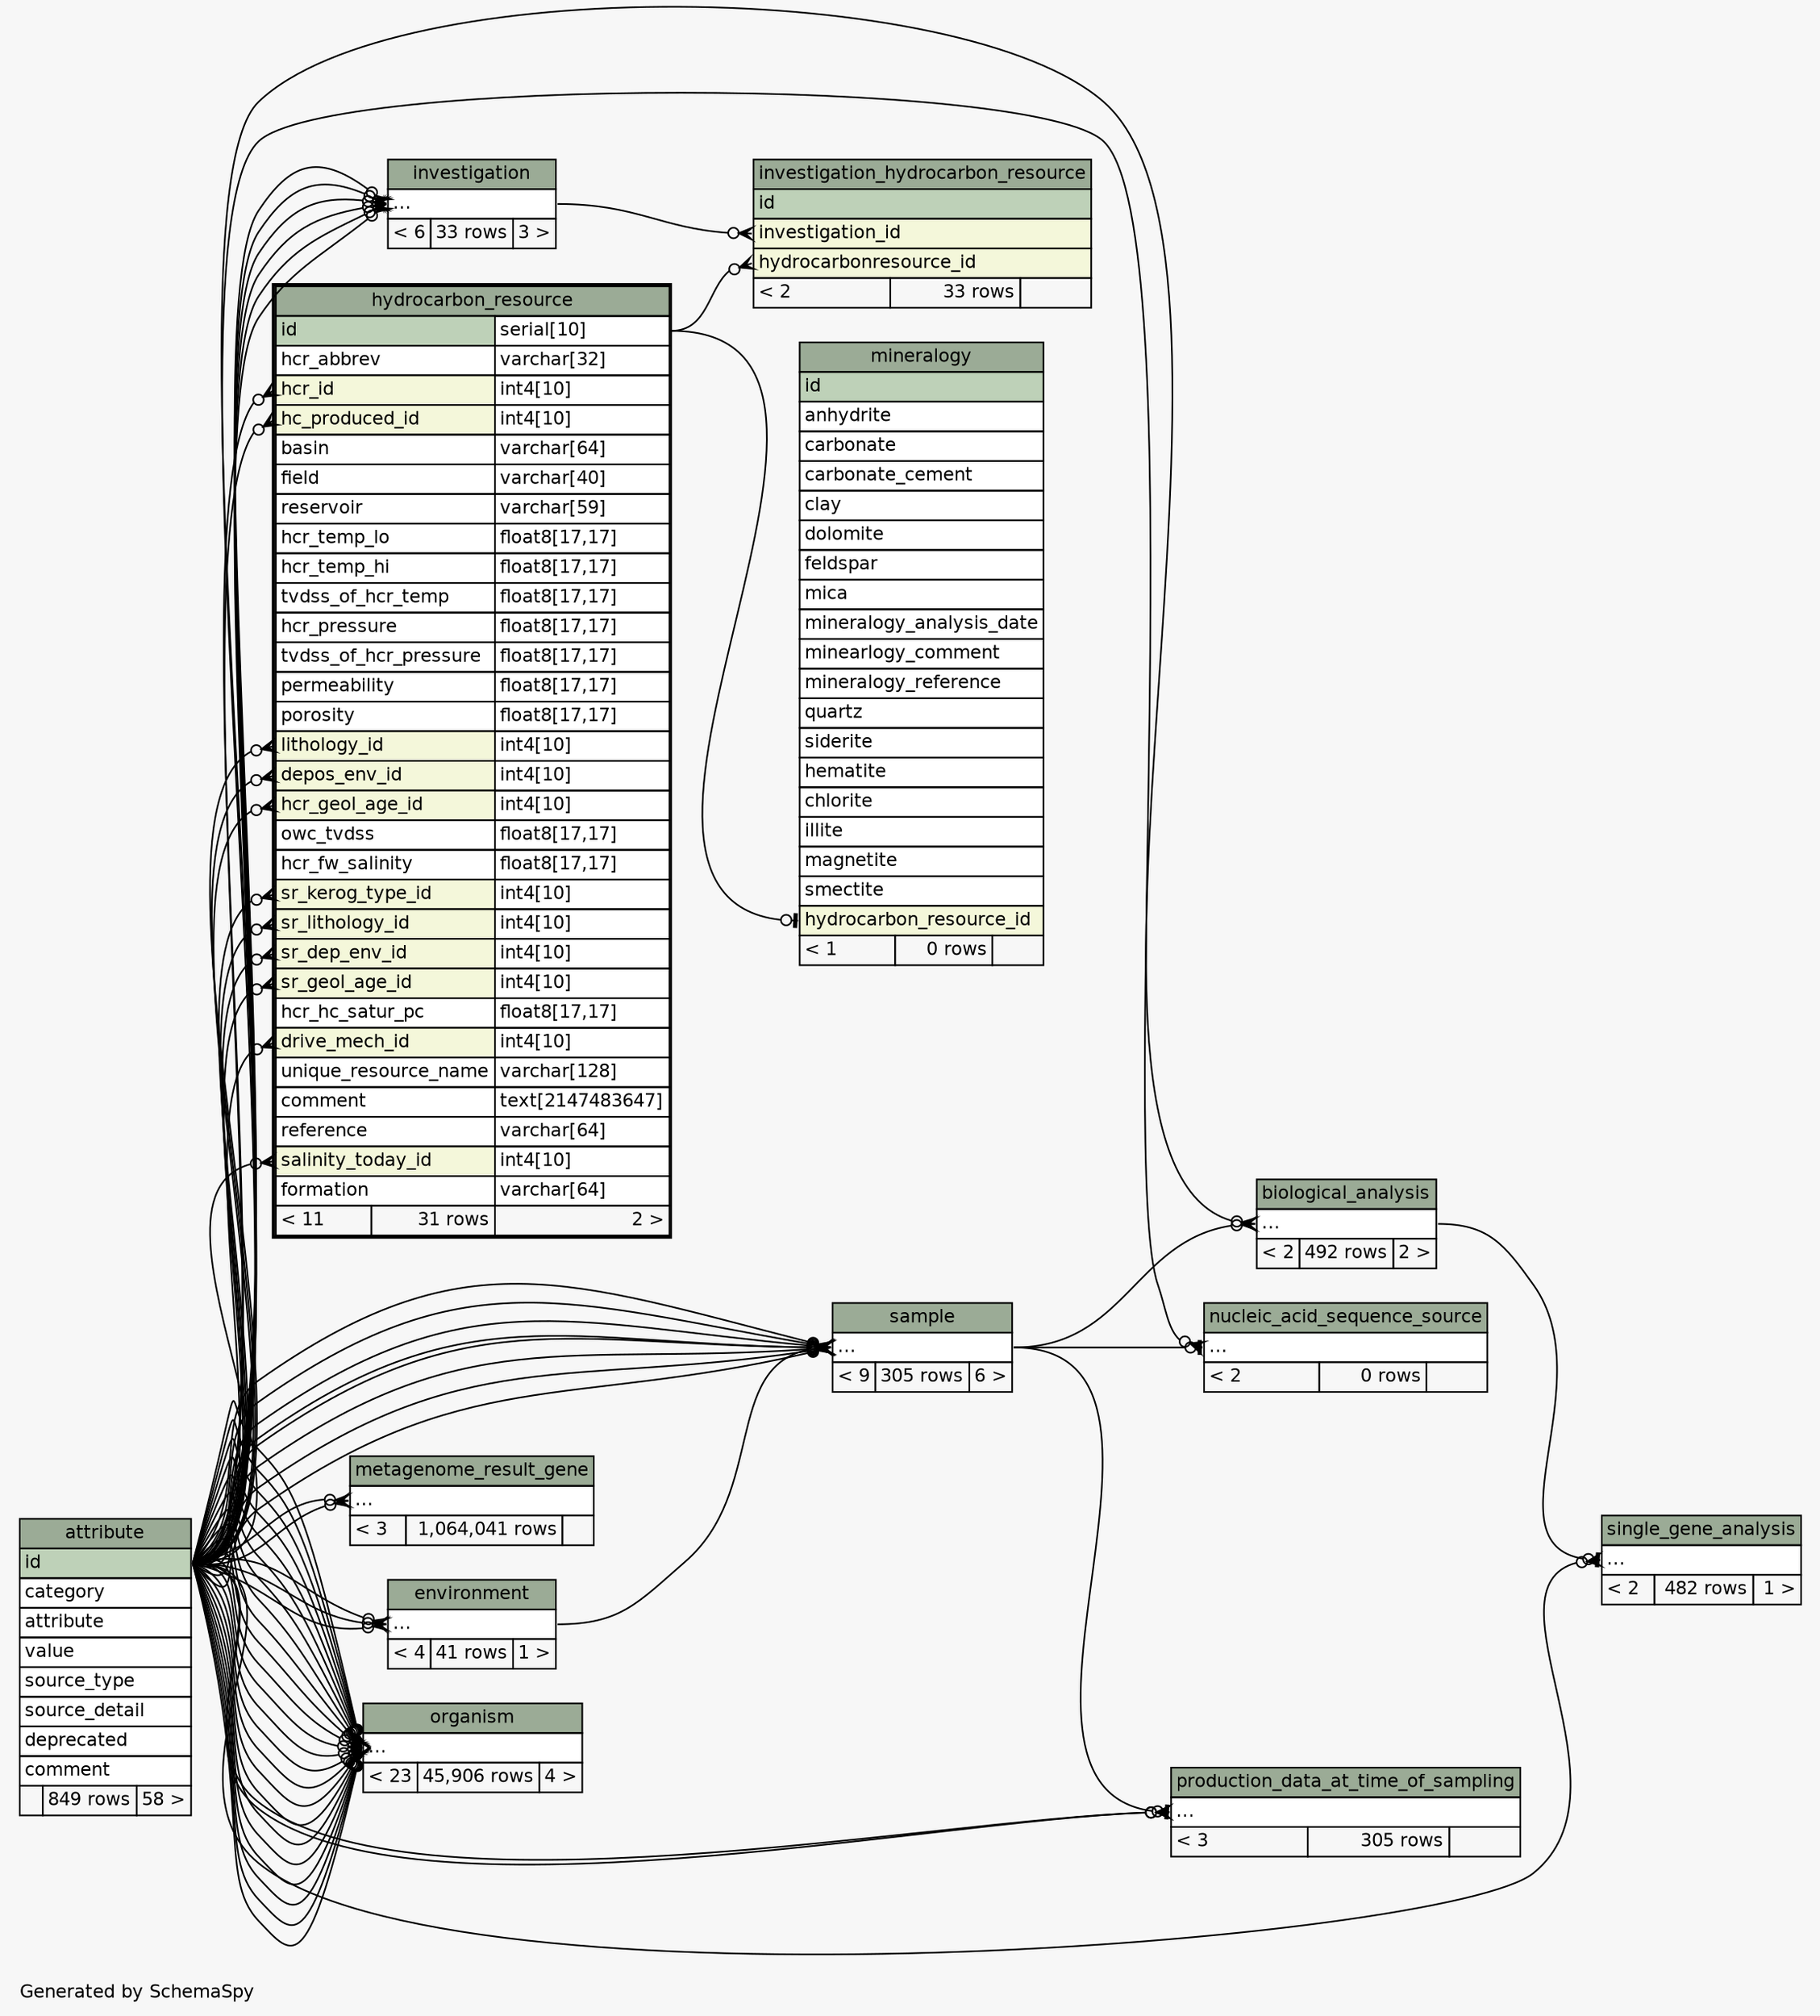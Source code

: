 // dot 2.38.0 on Windows 7 6.1
// SchemaSpy rev 590
digraph "twoDegreesRelationshipsDiagram" {
  graph [
    rankdir="RL"
    bgcolor="#f7f7f7"
    label="\nGenerated by SchemaSpy"
    labeljust="l"
    nodesep="0.18"
    ranksep="0.46"
    fontname="Helvetica"
    fontsize="11"
  ];
  node [
    fontname="Helvetica"
    fontsize="11"
    shape="plaintext"
  ];
  edge [
    arrowsize="0.8"
  ];
  "biological_analysis":"elipses":w -> "sample":"elipses":e [arrowhead=none dir=back arrowtail=crowodot];
  "biological_analysis":"elipses":w -> "attribute":"id":e [arrowhead=none dir=back arrowtail=crowodot];
  "environment":"elipses":w -> "attribute":"id":e [arrowhead=none dir=back arrowtail=crowodot];
  "environment":"elipses":w -> "attribute":"id":e [arrowhead=none dir=back arrowtail=crowodot];
  "environment":"elipses":w -> "attribute":"id":e [arrowhead=none dir=back arrowtail=crowodot];
  "hydrocarbon_resource":"depos_env_id":w -> "attribute":"id":e [arrowhead=none dir=back arrowtail=crowodot];
  "hydrocarbon_resource":"drive_mech_id":w -> "attribute":"id":e [arrowhead=none dir=back arrowtail=crowodot];
  "hydrocarbon_resource":"hc_produced_id":w -> "attribute":"id":e [arrowhead=none dir=back arrowtail=crowodot];
  "hydrocarbon_resource":"hcr_geol_age_id":w -> "attribute":"id":e [arrowhead=none dir=back arrowtail=crowodot];
  "hydrocarbon_resource":"hcr_id":w -> "attribute":"id":e [arrowhead=none dir=back arrowtail=crowodot];
  "hydrocarbon_resource":"lithology_id":w -> "attribute":"id":e [arrowhead=none dir=back arrowtail=crowodot];
  "hydrocarbon_resource":"salinity_today_id":w -> "attribute":"id":e [arrowhead=none dir=back arrowtail=crowodot];
  "hydrocarbon_resource":"sr_dep_env_id":w -> "attribute":"id":e [arrowhead=none dir=back arrowtail=crowodot];
  "hydrocarbon_resource":"sr_geol_age_id":w -> "attribute":"id":e [arrowhead=none dir=back arrowtail=crowodot];
  "hydrocarbon_resource":"sr_kerog_type_id":w -> "attribute":"id":e [arrowhead=none dir=back arrowtail=crowodot];
  "hydrocarbon_resource":"sr_lithology_id":w -> "attribute":"id":e [arrowhead=none dir=back arrowtail=crowodot];
  "investigation":"elipses":w -> "attribute":"id":e [arrowhead=none dir=back arrowtail=crowodot];
  "investigation":"elipses":w -> "attribute":"id":e [arrowhead=none dir=back arrowtail=crowodot];
  "investigation":"elipses":w -> "attribute":"id":e [arrowhead=none dir=back arrowtail=crowodot];
  "investigation":"elipses":w -> "attribute":"id":e [arrowhead=none dir=back arrowtail=crowodot];
  "investigation":"elipses":w -> "attribute":"id":e [arrowhead=none dir=back arrowtail=crowodot];
  "investigation":"elipses":w -> "attribute":"id":e [arrowhead=none dir=back arrowtail=crowodot];
  "investigation_hydrocarbon_resource":"hydrocarbonresource_id":w -> "hydrocarbon_resource":"id.type":e [arrowhead=none dir=back arrowtail=crowodot];
  "investigation_hydrocarbon_resource":"investigation_id":w -> "investigation":"elipses":e [arrowhead=none dir=back arrowtail=crowodot];
  "metagenome_result_gene":"elipses":w -> "attribute":"id":e [arrowhead=none dir=back arrowtail=crowodot];
  "metagenome_result_gene":"elipses":w -> "attribute":"id":e [arrowhead=none dir=back arrowtail=crowodot];
  "mineralogy":"hydrocarbon_resource_id":w -> "hydrocarbon_resource":"id.type":e [arrowhead=none dir=back arrowtail=teeodot];
  "nucleic_acid_sequence_source":"elipses":w -> "attribute":"id":e [arrowhead=none dir=back arrowtail=crowodot];
  "nucleic_acid_sequence_source":"elipses":w -> "sample":"elipses":e [arrowhead=none dir=back arrowtail=teeodot];
  "organism":"elipses":w -> "attribute":"id":e [arrowhead=none dir=back arrowtail=crowodot];
  "organism":"elipses":w -> "attribute":"id":e [arrowhead=none dir=back arrowtail=crowodot];
  "organism":"elipses":w -> "attribute":"id":e [arrowhead=none dir=back arrowtail=crowodot];
  "organism":"elipses":w -> "attribute":"id":e [arrowhead=none dir=back arrowtail=crowodot];
  "organism":"elipses":w -> "attribute":"id":e [arrowhead=none dir=back arrowtail=crowodot];
  "organism":"elipses":w -> "attribute":"id":e [arrowhead=none dir=back arrowtail=crowodot];
  "organism":"elipses":w -> "attribute":"id":e [arrowhead=none dir=back arrowtail=crowodot];
  "organism":"elipses":w -> "attribute":"id":e [arrowhead=none dir=back arrowtail=crowodot];
  "organism":"elipses":w -> "attribute":"id":e [arrowhead=none dir=back arrowtail=crowodot];
  "organism":"elipses":w -> "attribute":"id":e [arrowhead=none dir=back arrowtail=crowodot];
  "organism":"elipses":w -> "attribute":"id":e [arrowhead=none dir=back arrowtail=crowodot];
  "organism":"elipses":w -> "attribute":"id":e [arrowhead=none dir=back arrowtail=crowodot];
  "organism":"elipses":w -> "attribute":"id":e [arrowhead=none dir=back arrowtail=crowodot];
  "organism":"elipses":w -> "attribute":"id":e [arrowhead=none dir=back arrowtail=crowodot];
  "organism":"elipses":w -> "attribute":"id":e [arrowhead=none dir=back arrowtail=crowodot];
  "organism":"elipses":w -> "attribute":"id":e [arrowhead=none dir=back arrowtail=crowodot];
  "organism":"elipses":w -> "attribute":"id":e [arrowhead=none dir=back arrowtail=crowodot];
  "organism":"elipses":w -> "attribute":"id":e [arrowhead=none dir=back arrowtail=crowodot];
  "organism":"elipses":w -> "attribute":"id":e [arrowhead=none dir=back arrowtail=crowodot];
  "organism":"elipses":w -> "attribute":"id":e [arrowhead=none dir=back arrowtail=crowodot];
  "organism":"elipses":w -> "attribute":"id":e [arrowhead=none dir=back arrowtail=crowodot];
  "organism":"elipses":w -> "attribute":"id":e [arrowhead=none dir=back arrowtail=crowodot];
  "organism":"elipses":w -> "attribute":"id":e [arrowhead=none dir=back arrowtail=crowodot];
  "production_data_at_time_of_sampling":"elipses":w -> "attribute":"id":e [arrowhead=none dir=back arrowtail=crowodot];
  "production_data_at_time_of_sampling":"elipses":w -> "attribute":"id":e [arrowhead=none dir=back arrowtail=crowodot];
  "production_data_at_time_of_sampling":"elipses":w -> "sample":"elipses":e [arrowhead=none dir=back arrowtail=teeodot];
  "sample":"elipses":w -> "environment":"elipses":e [arrowhead=none dir=back arrowtail=crowodot];
  "sample":"elipses":w -> "attribute":"id":e [arrowhead=none dir=back arrowtail=crowodot];
  "sample":"elipses":w -> "attribute":"id":e [arrowhead=none dir=back arrowtail=crowodot];
  "sample":"elipses":w -> "attribute":"id":e [arrowhead=none dir=back arrowtail=crowodot];
  "sample":"elipses":w -> "attribute":"id":e [arrowhead=none dir=back arrowtail=crowodot];
  "sample":"elipses":w -> "attribute":"id":e [arrowhead=none dir=back arrowtail=crowodot];
  "sample":"elipses":w -> "attribute":"id":e [arrowhead=none dir=back arrowtail=crowodot];
  "sample":"elipses":w -> "attribute":"id":e [arrowhead=none dir=back arrowtail=crowodot];
  "sample":"elipses":w -> "attribute":"id":e [arrowhead=none dir=back arrowtail=crowodot];
  "single_gene_analysis":"elipses":w -> "biological_analysis":"elipses":e [arrowhead=none dir=back arrowtail=teeodot];
  "single_gene_analysis":"elipses":w -> "attribute":"id":e [arrowhead=none dir=back arrowtail=crowodot];
  "attribute" [
    label=<
    <TABLE BORDER="0" CELLBORDER="1" CELLSPACING="0" BGCOLOR="#ffffff">
      <TR><TD COLSPAN="3" BGCOLOR="#9bab96" ALIGN="CENTER">attribute</TD></TR>
      <TR><TD PORT="id" COLSPAN="3" BGCOLOR="#bed1b8" ALIGN="LEFT">id</TD></TR>
      <TR><TD PORT="category" COLSPAN="3" ALIGN="LEFT">category</TD></TR>
      <TR><TD PORT="attribute" COLSPAN="3" ALIGN="LEFT">attribute</TD></TR>
      <TR><TD PORT="value" COLSPAN="3" ALIGN="LEFT">value</TD></TR>
      <TR><TD PORT="source_type" COLSPAN="3" ALIGN="LEFT">source_type</TD></TR>
      <TR><TD PORT="source_detail" COLSPAN="3" ALIGN="LEFT">source_detail</TD></TR>
      <TR><TD PORT="deprecated" COLSPAN="3" ALIGN="LEFT">deprecated</TD></TR>
      <TR><TD PORT="comment" COLSPAN="3" ALIGN="LEFT">comment</TD></TR>
      <TR><TD ALIGN="LEFT" BGCOLOR="#f7f7f7">  </TD><TD ALIGN="RIGHT" BGCOLOR="#f7f7f7">849 rows</TD><TD ALIGN="RIGHT" BGCOLOR="#f7f7f7">58 &gt;</TD></TR>
    </TABLE>>
    URL="attribute.html"
    tooltip="attribute"
  ];
  "biological_analysis" [
    label=<
    <TABLE BORDER="0" CELLBORDER="1" CELLSPACING="0" BGCOLOR="#ffffff">
      <TR><TD COLSPAN="3" BGCOLOR="#9bab96" ALIGN="CENTER">biological_analysis</TD></TR>
      <TR><TD PORT="elipses" COLSPAN="3" ALIGN="LEFT">...</TD></TR>
      <TR><TD ALIGN="LEFT" BGCOLOR="#f7f7f7">&lt; 2</TD><TD ALIGN="RIGHT" BGCOLOR="#f7f7f7">492 rows</TD><TD ALIGN="RIGHT" BGCOLOR="#f7f7f7">2 &gt;</TD></TR>
    </TABLE>>
    URL="biological_analysis.html"
    tooltip="biological_analysis"
  ];
  "environment" [
    label=<
    <TABLE BORDER="0" CELLBORDER="1" CELLSPACING="0" BGCOLOR="#ffffff">
      <TR><TD COLSPAN="3" BGCOLOR="#9bab96" ALIGN="CENTER">environment</TD></TR>
      <TR><TD PORT="elipses" COLSPAN="3" ALIGN="LEFT">...</TD></TR>
      <TR><TD ALIGN="LEFT" BGCOLOR="#f7f7f7">&lt; 4</TD><TD ALIGN="RIGHT" BGCOLOR="#f7f7f7">41 rows</TD><TD ALIGN="RIGHT" BGCOLOR="#f7f7f7">1 &gt;</TD></TR>
    </TABLE>>
    URL="environment.html"
    tooltip="environment"
  ];
  "hydrocarbon_resource" [
    label=<
    <TABLE BORDER="2" CELLBORDER="1" CELLSPACING="0" BGCOLOR="#ffffff">
      <TR><TD COLSPAN="3" BGCOLOR="#9bab96" ALIGN="CENTER">hydrocarbon_resource</TD></TR>
      <TR><TD PORT="id" COLSPAN="2" BGCOLOR="#bed1b8" ALIGN="LEFT">id</TD><TD PORT="id.type" ALIGN="LEFT">serial[10]</TD></TR>
      <TR><TD PORT="hcr_abbrev" COLSPAN="2" ALIGN="LEFT">hcr_abbrev</TD><TD PORT="hcr_abbrev.type" ALIGN="LEFT">varchar[32]</TD></TR>
      <TR><TD PORT="hcr_id" COLSPAN="2" BGCOLOR="#f4f7da" ALIGN="LEFT">hcr_id</TD><TD PORT="hcr_id.type" ALIGN="LEFT">int4[10]</TD></TR>
      <TR><TD PORT="hc_produced_id" COLSPAN="2" BGCOLOR="#f4f7da" ALIGN="LEFT">hc_produced_id</TD><TD PORT="hc_produced_id.type" ALIGN="LEFT">int4[10]</TD></TR>
      <TR><TD PORT="basin" COLSPAN="2" ALIGN="LEFT">basin</TD><TD PORT="basin.type" ALIGN="LEFT">varchar[64]</TD></TR>
      <TR><TD PORT="field" COLSPAN="2" ALIGN="LEFT">field</TD><TD PORT="field.type" ALIGN="LEFT">varchar[40]</TD></TR>
      <TR><TD PORT="reservoir" COLSPAN="2" ALIGN="LEFT">reservoir</TD><TD PORT="reservoir.type" ALIGN="LEFT">varchar[59]</TD></TR>
      <TR><TD PORT="hcr_temp_lo" COLSPAN="2" ALIGN="LEFT">hcr_temp_lo</TD><TD PORT="hcr_temp_lo.type" ALIGN="LEFT">float8[17,17]</TD></TR>
      <TR><TD PORT="hcr_temp_hi" COLSPAN="2" ALIGN="LEFT">hcr_temp_hi</TD><TD PORT="hcr_temp_hi.type" ALIGN="LEFT">float8[17,17]</TD></TR>
      <TR><TD PORT="tvdss_of_hcr_temp" COLSPAN="2" ALIGN="LEFT">tvdss_of_hcr_temp</TD><TD PORT="tvdss_of_hcr_temp.type" ALIGN="LEFT">float8[17,17]</TD></TR>
      <TR><TD PORT="hcr_pressure" COLSPAN="2" ALIGN="LEFT">hcr_pressure</TD><TD PORT="hcr_pressure.type" ALIGN="LEFT">float8[17,17]</TD></TR>
      <TR><TD PORT="tvdss_of_hcr_pressure" COLSPAN="2" ALIGN="LEFT">tvdss_of_hcr_pressure</TD><TD PORT="tvdss_of_hcr_pressure.type" ALIGN="LEFT">float8[17,17]</TD></TR>
      <TR><TD PORT="permeability" COLSPAN="2" ALIGN="LEFT">permeability</TD><TD PORT="permeability.type" ALIGN="LEFT">float8[17,17]</TD></TR>
      <TR><TD PORT="porosity" COLSPAN="2" ALIGN="LEFT">porosity</TD><TD PORT="porosity.type" ALIGN="LEFT">float8[17,17]</TD></TR>
      <TR><TD PORT="lithology_id" COLSPAN="2" BGCOLOR="#f4f7da" ALIGN="LEFT">lithology_id</TD><TD PORT="lithology_id.type" ALIGN="LEFT">int4[10]</TD></TR>
      <TR><TD PORT="depos_env_id" COLSPAN="2" BGCOLOR="#f4f7da" ALIGN="LEFT">depos_env_id</TD><TD PORT="depos_env_id.type" ALIGN="LEFT">int4[10]</TD></TR>
      <TR><TD PORT="hcr_geol_age_id" COLSPAN="2" BGCOLOR="#f4f7da" ALIGN="LEFT">hcr_geol_age_id</TD><TD PORT="hcr_geol_age_id.type" ALIGN="LEFT">int4[10]</TD></TR>
      <TR><TD PORT="owc_tvdss" COLSPAN="2" ALIGN="LEFT">owc_tvdss</TD><TD PORT="owc_tvdss.type" ALIGN="LEFT">float8[17,17]</TD></TR>
      <TR><TD PORT="hcr_fw_salinity" COLSPAN="2" ALIGN="LEFT">hcr_fw_salinity</TD><TD PORT="hcr_fw_salinity.type" ALIGN="LEFT">float8[17,17]</TD></TR>
      <TR><TD PORT="sr_kerog_type_id" COLSPAN="2" BGCOLOR="#f4f7da" ALIGN="LEFT">sr_kerog_type_id</TD><TD PORT="sr_kerog_type_id.type" ALIGN="LEFT">int4[10]</TD></TR>
      <TR><TD PORT="sr_lithology_id" COLSPAN="2" BGCOLOR="#f4f7da" ALIGN="LEFT">sr_lithology_id</TD><TD PORT="sr_lithology_id.type" ALIGN="LEFT">int4[10]</TD></TR>
      <TR><TD PORT="sr_dep_env_id" COLSPAN="2" BGCOLOR="#f4f7da" ALIGN="LEFT">sr_dep_env_id</TD><TD PORT="sr_dep_env_id.type" ALIGN="LEFT">int4[10]</TD></TR>
      <TR><TD PORT="sr_geol_age_id" COLSPAN="2" BGCOLOR="#f4f7da" ALIGN="LEFT">sr_geol_age_id</TD><TD PORT="sr_geol_age_id.type" ALIGN="LEFT">int4[10]</TD></TR>
      <TR><TD PORT="hcr_hc_satur_pc" COLSPAN="2" ALIGN="LEFT">hcr_hc_satur_pc</TD><TD PORT="hcr_hc_satur_pc.type" ALIGN="LEFT">float8[17,17]</TD></TR>
      <TR><TD PORT="drive_mech_id" COLSPAN="2" BGCOLOR="#f4f7da" ALIGN="LEFT">drive_mech_id</TD><TD PORT="drive_mech_id.type" ALIGN="LEFT">int4[10]</TD></TR>
      <TR><TD PORT="unique_resource_name" COLSPAN="2" ALIGN="LEFT">unique_resource_name</TD><TD PORT="unique_resource_name.type" ALIGN="LEFT">varchar[128]</TD></TR>
      <TR><TD PORT="comment" COLSPAN="2" ALIGN="LEFT">comment</TD><TD PORT="comment.type" ALIGN="LEFT">text[2147483647]</TD></TR>
      <TR><TD PORT="reference" COLSPAN="2" ALIGN="LEFT">reference</TD><TD PORT="reference.type" ALIGN="LEFT">varchar[64]</TD></TR>
      <TR><TD PORT="salinity_today_id" COLSPAN="2" BGCOLOR="#f4f7da" ALIGN="LEFT">salinity_today_id</TD><TD PORT="salinity_today_id.type" ALIGN="LEFT">int4[10]</TD></TR>
      <TR><TD PORT="formation" COLSPAN="2" ALIGN="LEFT">formation</TD><TD PORT="formation.type" ALIGN="LEFT">varchar[64]</TD></TR>
      <TR><TD ALIGN="LEFT" BGCOLOR="#f7f7f7">&lt; 11</TD><TD ALIGN="RIGHT" BGCOLOR="#f7f7f7">31 rows</TD><TD ALIGN="RIGHT" BGCOLOR="#f7f7f7">2 &gt;</TD></TR>
    </TABLE>>
    URL="hydrocarbon_resource.html"
    tooltip="hydrocarbon_resource"
  ];
  "investigation" [
    label=<
    <TABLE BORDER="0" CELLBORDER="1" CELLSPACING="0" BGCOLOR="#ffffff">
      <TR><TD COLSPAN="3" BGCOLOR="#9bab96" ALIGN="CENTER">investigation</TD></TR>
      <TR><TD PORT="elipses" COLSPAN="3" ALIGN="LEFT">...</TD></TR>
      <TR><TD ALIGN="LEFT" BGCOLOR="#f7f7f7">&lt; 6</TD><TD ALIGN="RIGHT" BGCOLOR="#f7f7f7">33 rows</TD><TD ALIGN="RIGHT" BGCOLOR="#f7f7f7">3 &gt;</TD></TR>
    </TABLE>>
    URL="investigation.html"
    tooltip="investigation"
  ];
  "investigation_hydrocarbon_resource" [
    label=<
    <TABLE BORDER="0" CELLBORDER="1" CELLSPACING="0" BGCOLOR="#ffffff">
      <TR><TD COLSPAN="3" BGCOLOR="#9bab96" ALIGN="CENTER">investigation_hydrocarbon_resource</TD></TR>
      <TR><TD PORT="id" COLSPAN="3" BGCOLOR="#bed1b8" ALIGN="LEFT">id</TD></TR>
      <TR><TD PORT="investigation_id" COLSPAN="3" BGCOLOR="#f4f7da" ALIGN="LEFT">investigation_id</TD></TR>
      <TR><TD PORT="hydrocarbonresource_id" COLSPAN="3" BGCOLOR="#f4f7da" ALIGN="LEFT">hydrocarbonresource_id</TD></TR>
      <TR><TD ALIGN="LEFT" BGCOLOR="#f7f7f7">&lt; 2</TD><TD ALIGN="RIGHT" BGCOLOR="#f7f7f7">33 rows</TD><TD ALIGN="RIGHT" BGCOLOR="#f7f7f7">  </TD></TR>
    </TABLE>>
    URL="investigation_hydrocarbon_resource.html"
    tooltip="investigation_hydrocarbon_resource"
  ];
  "metagenome_result_gene" [
    label=<
    <TABLE BORDER="0" CELLBORDER="1" CELLSPACING="0" BGCOLOR="#ffffff">
      <TR><TD COLSPAN="3" BGCOLOR="#9bab96" ALIGN="CENTER">metagenome_result_gene</TD></TR>
      <TR><TD PORT="elipses" COLSPAN="3" ALIGN="LEFT">...</TD></TR>
      <TR><TD ALIGN="LEFT" BGCOLOR="#f7f7f7">&lt; 3</TD><TD ALIGN="RIGHT" BGCOLOR="#f7f7f7">1,064,041 rows</TD><TD ALIGN="RIGHT" BGCOLOR="#f7f7f7">  </TD></TR>
    </TABLE>>
    URL="metagenome_result_gene.html"
    tooltip="metagenome_result_gene"
  ];
  "mineralogy" [
    label=<
    <TABLE BORDER="0" CELLBORDER="1" CELLSPACING="0" BGCOLOR="#ffffff">
      <TR><TD COLSPAN="3" BGCOLOR="#9bab96" ALIGN="CENTER">mineralogy</TD></TR>
      <TR><TD PORT="id" COLSPAN="3" BGCOLOR="#bed1b8" ALIGN="LEFT">id</TD></TR>
      <TR><TD PORT="anhydrite" COLSPAN="3" ALIGN="LEFT">anhydrite</TD></TR>
      <TR><TD PORT="carbonate" COLSPAN="3" ALIGN="LEFT">carbonate</TD></TR>
      <TR><TD PORT="carbonate_cement" COLSPAN="3" ALIGN="LEFT">carbonate_cement</TD></TR>
      <TR><TD PORT="clay" COLSPAN="3" ALIGN="LEFT">clay</TD></TR>
      <TR><TD PORT="dolomite" COLSPAN="3" ALIGN="LEFT">dolomite</TD></TR>
      <TR><TD PORT="feldspar" COLSPAN="3" ALIGN="LEFT">feldspar</TD></TR>
      <TR><TD PORT="mica" COLSPAN="3" ALIGN="LEFT">mica</TD></TR>
      <TR><TD PORT="mineralogy_analysis_date" COLSPAN="3" ALIGN="LEFT">mineralogy_analysis_date</TD></TR>
      <TR><TD PORT="minearlogy_comment" COLSPAN="3" ALIGN="LEFT">minearlogy_comment</TD></TR>
      <TR><TD PORT="mineralogy_reference" COLSPAN="3" ALIGN="LEFT">mineralogy_reference</TD></TR>
      <TR><TD PORT="quartz" COLSPAN="3" ALIGN="LEFT">quartz</TD></TR>
      <TR><TD PORT="siderite" COLSPAN="3" ALIGN="LEFT">siderite</TD></TR>
      <TR><TD PORT="hematite" COLSPAN="3" ALIGN="LEFT">hematite</TD></TR>
      <TR><TD PORT="chlorite" COLSPAN="3" ALIGN="LEFT">chlorite</TD></TR>
      <TR><TD PORT="illite" COLSPAN="3" ALIGN="LEFT">illite</TD></TR>
      <TR><TD PORT="magnetite" COLSPAN="3" ALIGN="LEFT">magnetite</TD></TR>
      <TR><TD PORT="smectite" COLSPAN="3" ALIGN="LEFT">smectite</TD></TR>
      <TR><TD PORT="hydrocarbon_resource_id" COLSPAN="3" BGCOLOR="#f4f7da" ALIGN="LEFT">hydrocarbon_resource_id</TD></TR>
      <TR><TD ALIGN="LEFT" BGCOLOR="#f7f7f7">&lt; 1</TD><TD ALIGN="RIGHT" BGCOLOR="#f7f7f7">0 rows</TD><TD ALIGN="RIGHT" BGCOLOR="#f7f7f7">  </TD></TR>
    </TABLE>>
    URL="mineralogy.html"
    tooltip="mineralogy"
  ];
  "nucleic_acid_sequence_source" [
    label=<
    <TABLE BORDER="0" CELLBORDER="1" CELLSPACING="0" BGCOLOR="#ffffff">
      <TR><TD COLSPAN="3" BGCOLOR="#9bab96" ALIGN="CENTER">nucleic_acid_sequence_source</TD></TR>
      <TR><TD PORT="elipses" COLSPAN="3" ALIGN="LEFT">...</TD></TR>
      <TR><TD ALIGN="LEFT" BGCOLOR="#f7f7f7">&lt; 2</TD><TD ALIGN="RIGHT" BGCOLOR="#f7f7f7">0 rows</TD><TD ALIGN="RIGHT" BGCOLOR="#f7f7f7">  </TD></TR>
    </TABLE>>
    URL="nucleic_acid_sequence_source.html"
    tooltip="nucleic_acid_sequence_source"
  ];
  "organism" [
    label=<
    <TABLE BORDER="0" CELLBORDER="1" CELLSPACING="0" BGCOLOR="#ffffff">
      <TR><TD COLSPAN="3" BGCOLOR="#9bab96" ALIGN="CENTER">organism</TD></TR>
      <TR><TD PORT="elipses" COLSPAN="3" ALIGN="LEFT">...</TD></TR>
      <TR><TD ALIGN="LEFT" BGCOLOR="#f7f7f7">&lt; 23</TD><TD ALIGN="RIGHT" BGCOLOR="#f7f7f7">45,906 rows</TD><TD ALIGN="RIGHT" BGCOLOR="#f7f7f7">4 &gt;</TD></TR>
    </TABLE>>
    URL="organism.html"
    tooltip="organism"
  ];
  "production_data_at_time_of_sampling" [
    label=<
    <TABLE BORDER="0" CELLBORDER="1" CELLSPACING="0" BGCOLOR="#ffffff">
      <TR><TD COLSPAN="3" BGCOLOR="#9bab96" ALIGN="CENTER">production_data_at_time_of_sampling</TD></TR>
      <TR><TD PORT="elipses" COLSPAN="3" ALIGN="LEFT">...</TD></TR>
      <TR><TD ALIGN="LEFT" BGCOLOR="#f7f7f7">&lt; 3</TD><TD ALIGN="RIGHT" BGCOLOR="#f7f7f7">305 rows</TD><TD ALIGN="RIGHT" BGCOLOR="#f7f7f7">  </TD></TR>
    </TABLE>>
    URL="production_data_at_time_of_sampling.html"
    tooltip="production_data_at_time_of_sampling"
  ];
  "sample" [
    label=<
    <TABLE BORDER="0" CELLBORDER="1" CELLSPACING="0" BGCOLOR="#ffffff">
      <TR><TD COLSPAN="3" BGCOLOR="#9bab96" ALIGN="CENTER">sample</TD></TR>
      <TR><TD PORT="elipses" COLSPAN="3" ALIGN="LEFT">...</TD></TR>
      <TR><TD ALIGN="LEFT" BGCOLOR="#f7f7f7">&lt; 9</TD><TD ALIGN="RIGHT" BGCOLOR="#f7f7f7">305 rows</TD><TD ALIGN="RIGHT" BGCOLOR="#f7f7f7">6 &gt;</TD></TR>
    </TABLE>>
    URL="sample.html"
    tooltip="sample"
  ];
  "single_gene_analysis" [
    label=<
    <TABLE BORDER="0" CELLBORDER="1" CELLSPACING="0" BGCOLOR="#ffffff">
      <TR><TD COLSPAN="3" BGCOLOR="#9bab96" ALIGN="CENTER">single_gene_analysis</TD></TR>
      <TR><TD PORT="elipses" COLSPAN="3" ALIGN="LEFT">...</TD></TR>
      <TR><TD ALIGN="LEFT" BGCOLOR="#f7f7f7">&lt; 2</TD><TD ALIGN="RIGHT" BGCOLOR="#f7f7f7">482 rows</TD><TD ALIGN="RIGHT" BGCOLOR="#f7f7f7">1 &gt;</TD></TR>
    </TABLE>>
    URL="single_gene_analysis.html"
    tooltip="single_gene_analysis"
  ];
}

